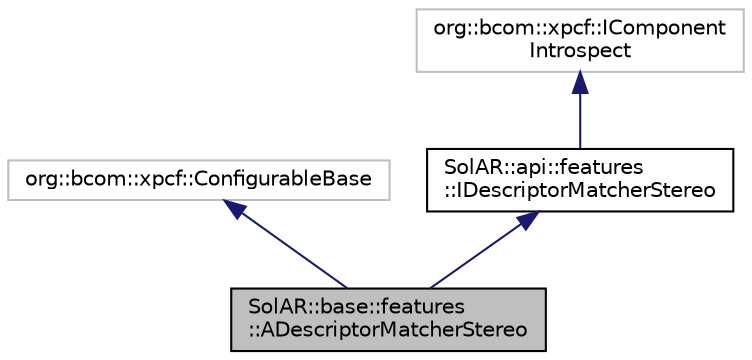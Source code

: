 digraph "SolAR::base::features::ADescriptorMatcherStereo"
{
 // LATEX_PDF_SIZE
  edge [fontname="Helvetica",fontsize="10",labelfontname="Helvetica",labelfontsize="10"];
  node [fontname="Helvetica",fontsize="10",shape=record];
  Node1 [label="SolAR::base::features\l::ADescriptorMatcherStereo",height=0.2,width=0.4,color="black", fillcolor="grey75", style="filled", fontcolor="black",tooltip=" "];
  Node2 -> Node1 [dir="back",color="midnightblue",fontsize="10",style="solid",fontname="Helvetica"];
  Node2 [label="org::bcom::xpcf::ConfigurableBase",height=0.2,width=0.4,color="grey75", fillcolor="white", style="filled",tooltip=" "];
  Node3 -> Node1 [dir="back",color="midnightblue",fontsize="10",style="solid",fontname="Helvetica"];
  Node3 [label="SolAR::api::features\l::IDescriptorMatcherStereo",height=0.2,width=0.4,color="black", fillcolor="white", style="filled",URL="$class_sol_a_r_1_1api_1_1features_1_1_i_descriptor_matcher_stereo.html",tooltip="Matches two sets of descriptors from stereo images. UUID: 272f1ef0-c269-4631-b75c-fc7316d10915 Just i..."];
  Node4 -> Node3 [dir="back",color="midnightblue",fontsize="10",style="solid",fontname="Helvetica"];
  Node4 [label="org::bcom::xpcf::IComponent\lIntrospect",height=0.2,width=0.4,color="grey75", fillcolor="white", style="filled",tooltip=" "];
}
